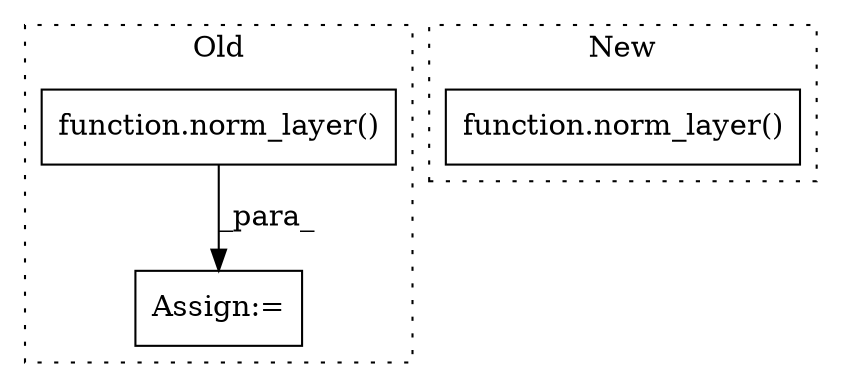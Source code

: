 digraph G {
subgraph cluster0 {
1 [label="function.norm_layer()" a="75" s="21096" l="40" shape="box"];
3 [label="Assign:=" a="68" s="21082" l="14" shape="box"];
label = "Old";
style="dotted";
}
subgraph cluster1 {
2 [label="function.norm_layer()" a="75" s="13497,13511" l="11,1" shape="box"];
label = "New";
style="dotted";
}
1 -> 3 [label="_para_"];
}